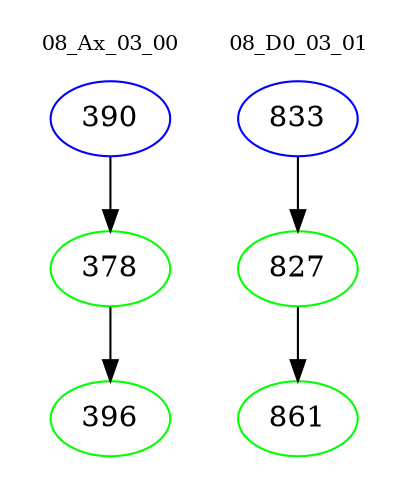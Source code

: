 digraph{
subgraph cluster_0 {
color = white
label = "08_Ax_03_00";
fontsize=10;
T0_390 [label="390", color="blue"]
T0_390 -> T0_378 [color="black"]
T0_378 [label="378", color="green"]
T0_378 -> T0_396 [color="black"]
T0_396 [label="396", color="green"]
}
subgraph cluster_1 {
color = white
label = "08_D0_03_01";
fontsize=10;
T1_833 [label="833", color="blue"]
T1_833 -> T1_827 [color="black"]
T1_827 [label="827", color="green"]
T1_827 -> T1_861 [color="black"]
T1_861 [label="861", color="green"]
}
}
